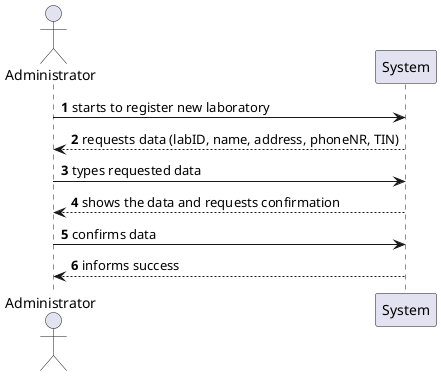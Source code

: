 @startuml
'https://plantuml.com/sequence-diagram

autonumber

actor  "Administrator" as Admin

Admin -> System: starts to register new laboratory
System --> Admin: requests data (labID, name, address, phoneNR, TIN)

Admin -> System: types requested data
System --> Admin: shows the data and requests confirmation

Admin -> System: confirms data
System --> Admin: informs success
@enduml